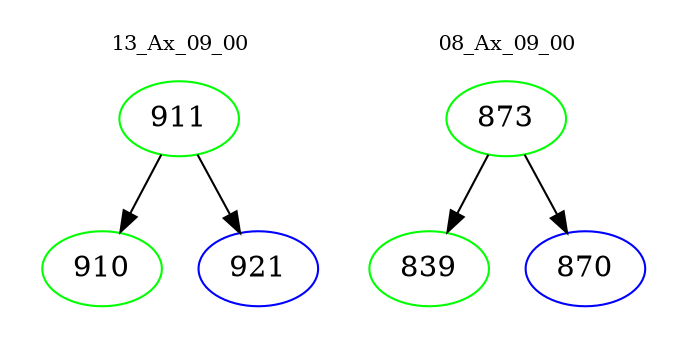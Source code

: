 digraph{
subgraph cluster_0 {
color = white
label = "13_Ax_09_00";
fontsize=10;
T0_911 [label="911", color="green"]
T0_911 -> T0_910 [color="black"]
T0_910 [label="910", color="green"]
T0_911 -> T0_921 [color="black"]
T0_921 [label="921", color="blue"]
}
subgraph cluster_1 {
color = white
label = "08_Ax_09_00";
fontsize=10;
T1_873 [label="873", color="green"]
T1_873 -> T1_839 [color="black"]
T1_839 [label="839", color="green"]
T1_873 -> T1_870 [color="black"]
T1_870 [label="870", color="blue"]
}
}
